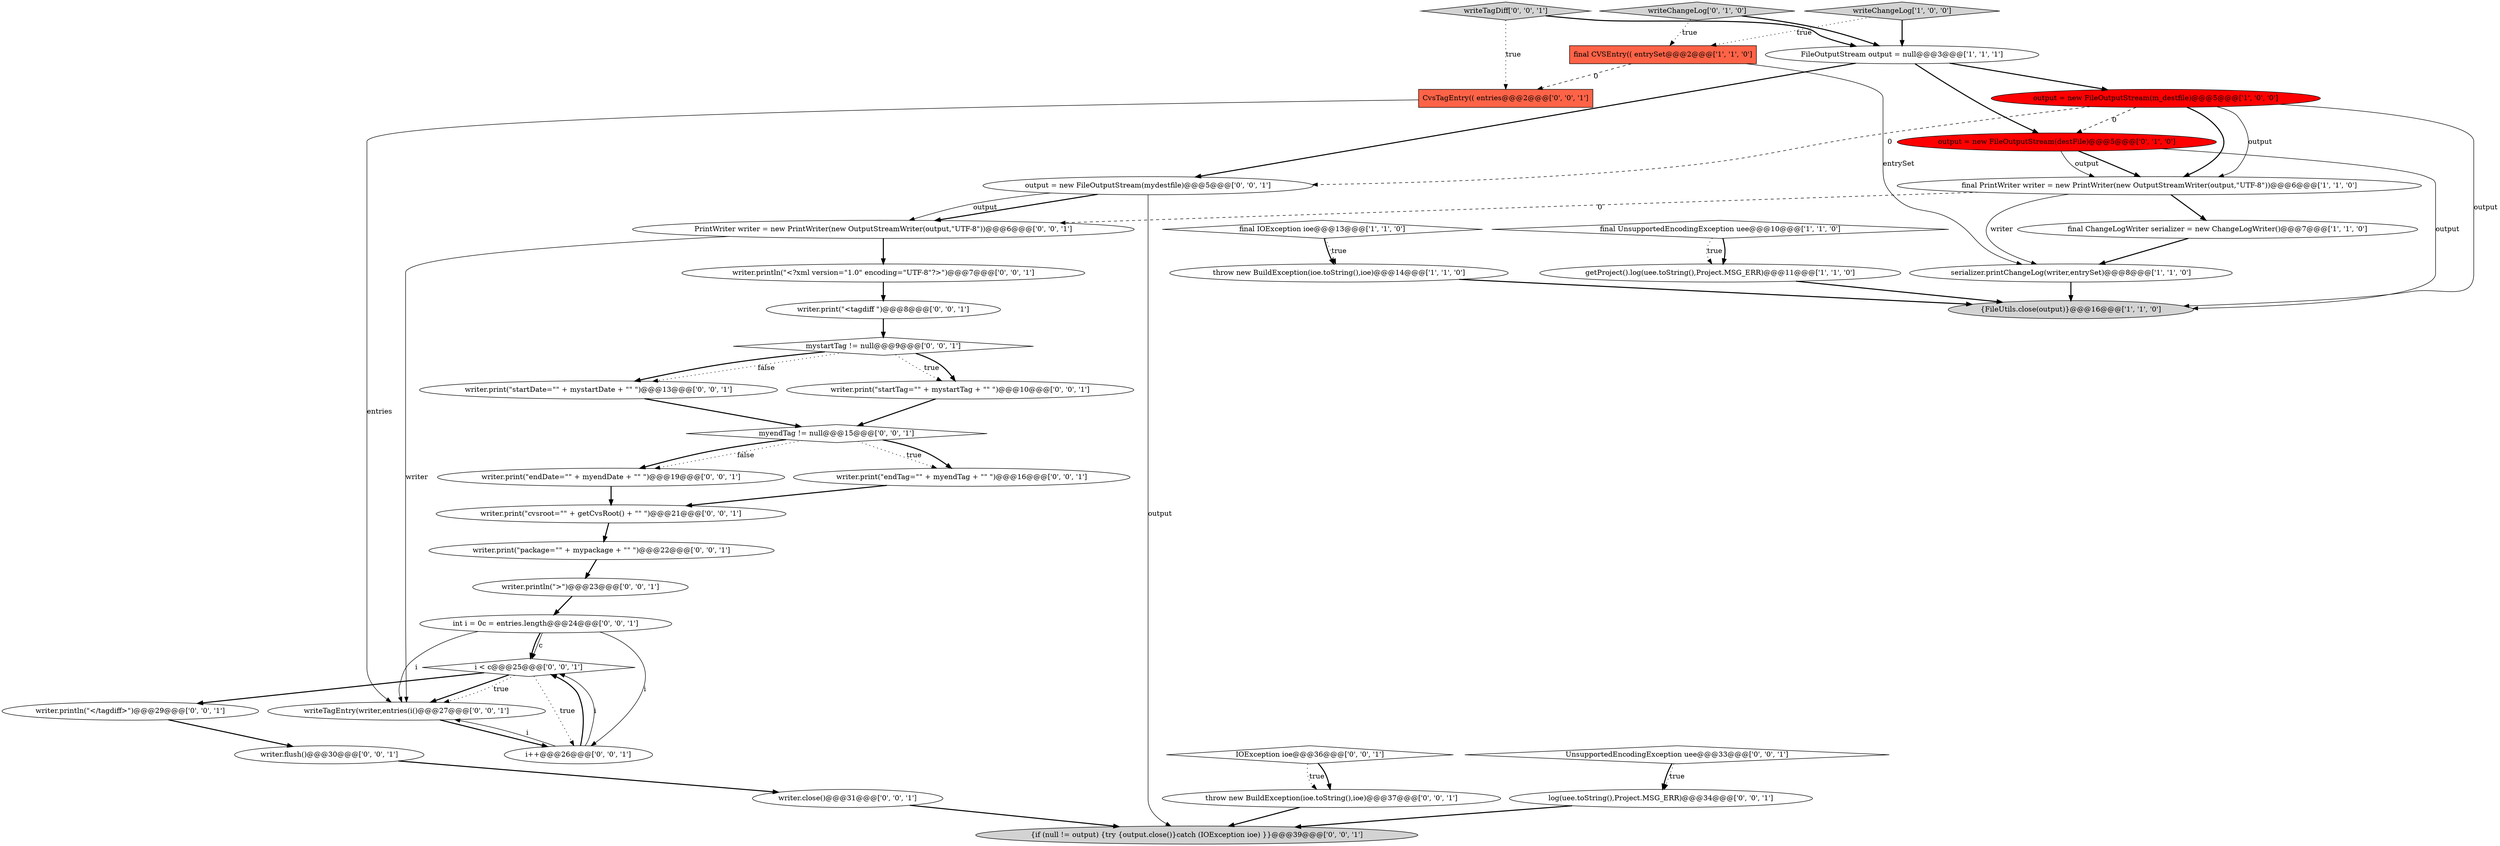 digraph {
33 [style = filled, label = "writer.println(\">\")@@@23@@@['0', '0', '1']", fillcolor = white, shape = ellipse image = "AAA0AAABBB3BBB"];
34 [style = filled, label = "IOException ioe@@@36@@@['0', '0', '1']", fillcolor = white, shape = diamond image = "AAA0AAABBB3BBB"];
0 [style = filled, label = "output = new FileOutputStream(m_destfile)@@@5@@@['1', '0', '0']", fillcolor = red, shape = ellipse image = "AAA1AAABBB1BBB"];
38 [style = filled, label = "writer.flush()@@@30@@@['0', '0', '1']", fillcolor = white, shape = ellipse image = "AAA0AAABBB3BBB"];
11 [style = filled, label = "throw new BuildException(ioe.toString(),ioe)@@@14@@@['1', '1', '0']", fillcolor = white, shape = ellipse image = "AAA0AAABBB1BBB"];
28 [style = filled, label = "PrintWriter writer = new PrintWriter(new OutputStreamWriter(output,\"UTF-8\"))@@@6@@@['0', '0', '1']", fillcolor = white, shape = ellipse image = "AAA0AAABBB3BBB"];
6 [style = filled, label = "writeChangeLog['1', '0', '0']", fillcolor = lightgray, shape = diamond image = "AAA0AAABBB1BBB"];
23 [style = filled, label = "writer.close()@@@31@@@['0', '0', '1']", fillcolor = white, shape = ellipse image = "AAA0AAABBB3BBB"];
32 [style = filled, label = "writer.print(\"package=\"\" + mypackage + \"\" \")@@@22@@@['0', '0', '1']", fillcolor = white, shape = ellipse image = "AAA0AAABBB3BBB"];
25 [style = filled, label = "mystartTag != null@@@9@@@['0', '0', '1']", fillcolor = white, shape = diamond image = "AAA0AAABBB3BBB"];
31 [style = filled, label = "i < c@@@25@@@['0', '0', '1']", fillcolor = white, shape = diamond image = "AAA0AAABBB3BBB"];
18 [style = filled, label = "output = new FileOutputStream(mydestfile)@@@5@@@['0', '0', '1']", fillcolor = white, shape = ellipse image = "AAA0AAABBB3BBB"];
13 [style = filled, label = "output = new FileOutputStream(destFile)@@@5@@@['0', '1', '0']", fillcolor = red, shape = ellipse image = "AAA1AAABBB2BBB"];
19 [style = filled, label = "writer.print(\"cvsroot=\"\" + getCvsRoot() + \"\" \")@@@21@@@['0', '0', '1']", fillcolor = white, shape = ellipse image = "AAA0AAABBB3BBB"];
37 [style = filled, label = "int i = 0c = entries.length@@@24@@@['0', '0', '1']", fillcolor = white, shape = ellipse image = "AAA0AAABBB3BBB"];
35 [style = filled, label = "myendTag != null@@@15@@@['0', '0', '1']", fillcolor = white, shape = diamond image = "AAA0AAABBB3BBB"];
1 [style = filled, label = "final IOException ioe@@@13@@@['1', '1', '0']", fillcolor = white, shape = diamond image = "AAA0AAABBB1BBB"];
7 [style = filled, label = "final ChangeLogWriter serializer = new ChangeLogWriter()@@@7@@@['1', '1', '0']", fillcolor = white, shape = ellipse image = "AAA0AAABBB1BBB"];
14 [style = filled, label = "writer.print(\"startTag=\"\" + mystartTag + \"\" \")@@@10@@@['0', '0', '1']", fillcolor = white, shape = ellipse image = "AAA0AAABBB3BBB"];
15 [style = filled, label = "UnsupportedEncodingException uee@@@33@@@['0', '0', '1']", fillcolor = white, shape = diamond image = "AAA0AAABBB3BBB"];
27 [style = filled, label = "throw new BuildException(ioe.toString(),ioe)@@@37@@@['0', '0', '1']", fillcolor = white, shape = ellipse image = "AAA0AAABBB3BBB"];
40 [style = filled, label = "writer.print(\"endTag=\"\" + myendTag + \"\" \")@@@16@@@['0', '0', '1']", fillcolor = white, shape = ellipse image = "AAA0AAABBB3BBB"];
20 [style = filled, label = "writer.println(\"</tagdiff>\")@@@29@@@['0', '0', '1']", fillcolor = white, shape = ellipse image = "AAA0AAABBB3BBB"];
4 [style = filled, label = "serializer.printChangeLog(writer,entrySet)@@@8@@@['1', '1', '0']", fillcolor = white, shape = ellipse image = "AAA0AAABBB1BBB"];
26 [style = filled, label = "writer.println(\"<?xml version=\"1.0\" encoding=\"UTF-8\"?>\")@@@7@@@['0', '0', '1']", fillcolor = white, shape = ellipse image = "AAA0AAABBB3BBB"];
39 [style = filled, label = "writeTagDiff['0', '0', '1']", fillcolor = lightgray, shape = diamond image = "AAA0AAABBB3BBB"];
5 [style = filled, label = "getProject().log(uee.toString(),Project.MSG_ERR)@@@11@@@['1', '1', '0']", fillcolor = white, shape = ellipse image = "AAA0AAABBB1BBB"];
36 [style = filled, label = "writer.print(\"endDate=\"\" + myendDate + \"\" \")@@@19@@@['0', '0', '1']", fillcolor = white, shape = ellipse image = "AAA0AAABBB3BBB"];
21 [style = filled, label = "writer.print(\"startDate=\"\" + mystartDate + \"\" \")@@@13@@@['0', '0', '1']", fillcolor = white, shape = ellipse image = "AAA0AAABBB3BBB"];
8 [style = filled, label = "final UnsupportedEncodingException uee@@@10@@@['1', '1', '0']", fillcolor = white, shape = diamond image = "AAA0AAABBB1BBB"];
29 [style = filled, label = "writeTagEntry(writer,entries(i()@@@27@@@['0', '0', '1']", fillcolor = white, shape = ellipse image = "AAA0AAABBB3BBB"];
17 [style = filled, label = "i++@@@26@@@['0', '0', '1']", fillcolor = white, shape = ellipse image = "AAA0AAABBB3BBB"];
30 [style = filled, label = "log(uee.toString(),Project.MSG_ERR)@@@34@@@['0', '0', '1']", fillcolor = white, shape = ellipse image = "AAA0AAABBB3BBB"];
10 [style = filled, label = "final PrintWriter writer = new PrintWriter(new OutputStreamWriter(output,\"UTF-8\"))@@@6@@@['1', '1', '0']", fillcolor = white, shape = ellipse image = "AAA0AAABBB1BBB"];
16 [style = filled, label = "{if (null != output) {try {output.close()}catch (IOException ioe) }}@@@39@@@['0', '0', '1']", fillcolor = lightgray, shape = ellipse image = "AAA0AAABBB3BBB"];
3 [style = filled, label = "FileOutputStream output = null@@@3@@@['1', '1', '1']", fillcolor = white, shape = ellipse image = "AAA0AAABBB1BBB"];
12 [style = filled, label = "writeChangeLog['0', '1', '0']", fillcolor = lightgray, shape = diamond image = "AAA0AAABBB2BBB"];
24 [style = filled, label = "CvsTagEntry(( entries@@@2@@@['0', '0', '1']", fillcolor = tomato, shape = box image = "AAA0AAABBB3BBB"];
22 [style = filled, label = "writer.print(\"<tagdiff \")@@@8@@@['0', '0', '1']", fillcolor = white, shape = ellipse image = "AAA0AAABBB3BBB"];
2 [style = filled, label = "{FileUtils.close(output)}@@@16@@@['1', '1', '0']", fillcolor = lightgray, shape = ellipse image = "AAA0AAABBB1BBB"];
9 [style = filled, label = "final CVSEntry(( entrySet@@@2@@@['1', '1', '0']", fillcolor = tomato, shape = box image = "AAA0AAABBB1BBB"];
13->10 [style = bold, label=""];
6->3 [style = bold, label=""];
22->25 [style = bold, label=""];
13->2 [style = solid, label="output"];
23->16 [style = bold, label=""];
29->17 [style = bold, label=""];
35->40 [style = dotted, label="true"];
0->10 [style = solid, label="output"];
10->4 [style = solid, label="writer"];
14->35 [style = bold, label=""];
9->24 [style = dashed, label="0"];
39->24 [style = dotted, label="true"];
0->2 [style = solid, label="output"];
17->31 [style = bold, label=""];
1->11 [style = dotted, label="true"];
37->29 [style = solid, label="i"];
35->36 [style = dotted, label="false"];
18->16 [style = solid, label="output"];
24->29 [style = solid, label="entries"];
40->19 [style = bold, label=""];
39->3 [style = bold, label=""];
31->29 [style = bold, label=""];
28->26 [style = bold, label=""];
38->23 [style = bold, label=""];
10->28 [style = dashed, label="0"];
25->14 [style = dotted, label="true"];
4->2 [style = bold, label=""];
7->4 [style = bold, label=""];
25->14 [style = bold, label=""];
9->4 [style = solid, label="entrySet"];
20->38 [style = bold, label=""];
15->30 [style = bold, label=""];
27->16 [style = bold, label=""];
10->7 [style = bold, label=""];
18->28 [style = bold, label=""];
11->2 [style = bold, label=""];
32->33 [style = bold, label=""];
3->0 [style = bold, label=""];
26->22 [style = bold, label=""];
1->11 [style = bold, label=""];
37->31 [style = solid, label="c"];
3->18 [style = bold, label=""];
15->30 [style = dotted, label="true"];
17->29 [style = solid, label="i"];
35->40 [style = bold, label=""];
17->31 [style = solid, label="i"];
0->10 [style = bold, label=""];
5->2 [style = bold, label=""];
25->21 [style = dotted, label="false"];
19->32 [style = bold, label=""];
34->27 [style = dotted, label="true"];
8->5 [style = bold, label=""];
6->9 [style = dotted, label="true"];
37->31 [style = bold, label=""];
8->5 [style = dotted, label="true"];
18->28 [style = solid, label="output"];
0->13 [style = dashed, label="0"];
31->17 [style = dotted, label="true"];
28->29 [style = solid, label="writer"];
3->13 [style = bold, label=""];
0->18 [style = dashed, label="0"];
37->17 [style = solid, label="i"];
12->3 [style = bold, label=""];
35->36 [style = bold, label=""];
21->35 [style = bold, label=""];
31->20 [style = bold, label=""];
33->37 [style = bold, label=""];
30->16 [style = bold, label=""];
12->9 [style = dotted, label="true"];
31->29 [style = dotted, label="true"];
25->21 [style = bold, label=""];
36->19 [style = bold, label=""];
34->27 [style = bold, label=""];
13->10 [style = solid, label="output"];
}

